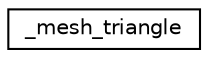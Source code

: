 digraph "Graphical Class Hierarchy"
{
  edge [fontname="Helvetica",fontsize="10",labelfontname="Helvetica",labelfontsize="10"];
  node [fontname="Helvetica",fontsize="10",shape=record];
  rankdir="LR";
  Node1 [label="_mesh_triangle",height=0.2,width=0.4,color="black", fillcolor="white", style="filled",URL="$struct__mesh__triangle.html"];
}
